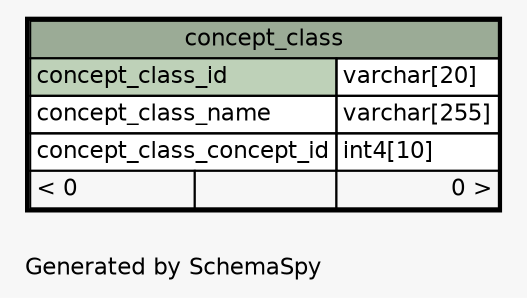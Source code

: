 // dot 2.38.0 on Linux 3.16.0-38-generic
// SchemaSpy rev 590
digraph "oneDegreeRelationshipsDiagram" {
  graph [
    rankdir="RL"
    bgcolor="#f7f7f7"
    label="\nGenerated by SchemaSpy"
    labeljust="l"
    nodesep="0.18"
    ranksep="0.46"
    fontname="Helvetica"
    fontsize="11"
  ];
  node [
    fontname="Helvetica"
    fontsize="11"
    shape="plaintext"
  ];
  edge [
    arrowsize="0.8"
  ];
  "concept_class" [
    label=<
    <TABLE BORDER="2" CELLBORDER="1" CELLSPACING="0" BGCOLOR="#ffffff">
      <TR><TD COLSPAN="3" BGCOLOR="#9bab96" ALIGN="CENTER">concept_class</TD></TR>
      <TR><TD PORT="concept_class_id" COLSPAN="2" BGCOLOR="#bed1b8" ALIGN="LEFT">concept_class_id</TD><TD PORT="concept_class_id.type" ALIGN="LEFT">varchar[20]</TD></TR>
      <TR><TD PORT="concept_class_name" COLSPAN="2" ALIGN="LEFT">concept_class_name</TD><TD PORT="concept_class_name.type" ALIGN="LEFT">varchar[255]</TD></TR>
      <TR><TD PORT="concept_class_concept_id" COLSPAN="2" ALIGN="LEFT">concept_class_concept_id</TD><TD PORT="concept_class_concept_id.type" ALIGN="LEFT">int4[10]</TD></TR>
      <TR><TD ALIGN="LEFT" BGCOLOR="#f7f7f7">&lt; 0</TD><TD ALIGN="RIGHT" BGCOLOR="#f7f7f7">  </TD><TD ALIGN="RIGHT" BGCOLOR="#f7f7f7">0 &gt;</TD></TR>
    </TABLE>>
    URL="concept_class.html"
    tooltip="concept_class"
  ];
}
